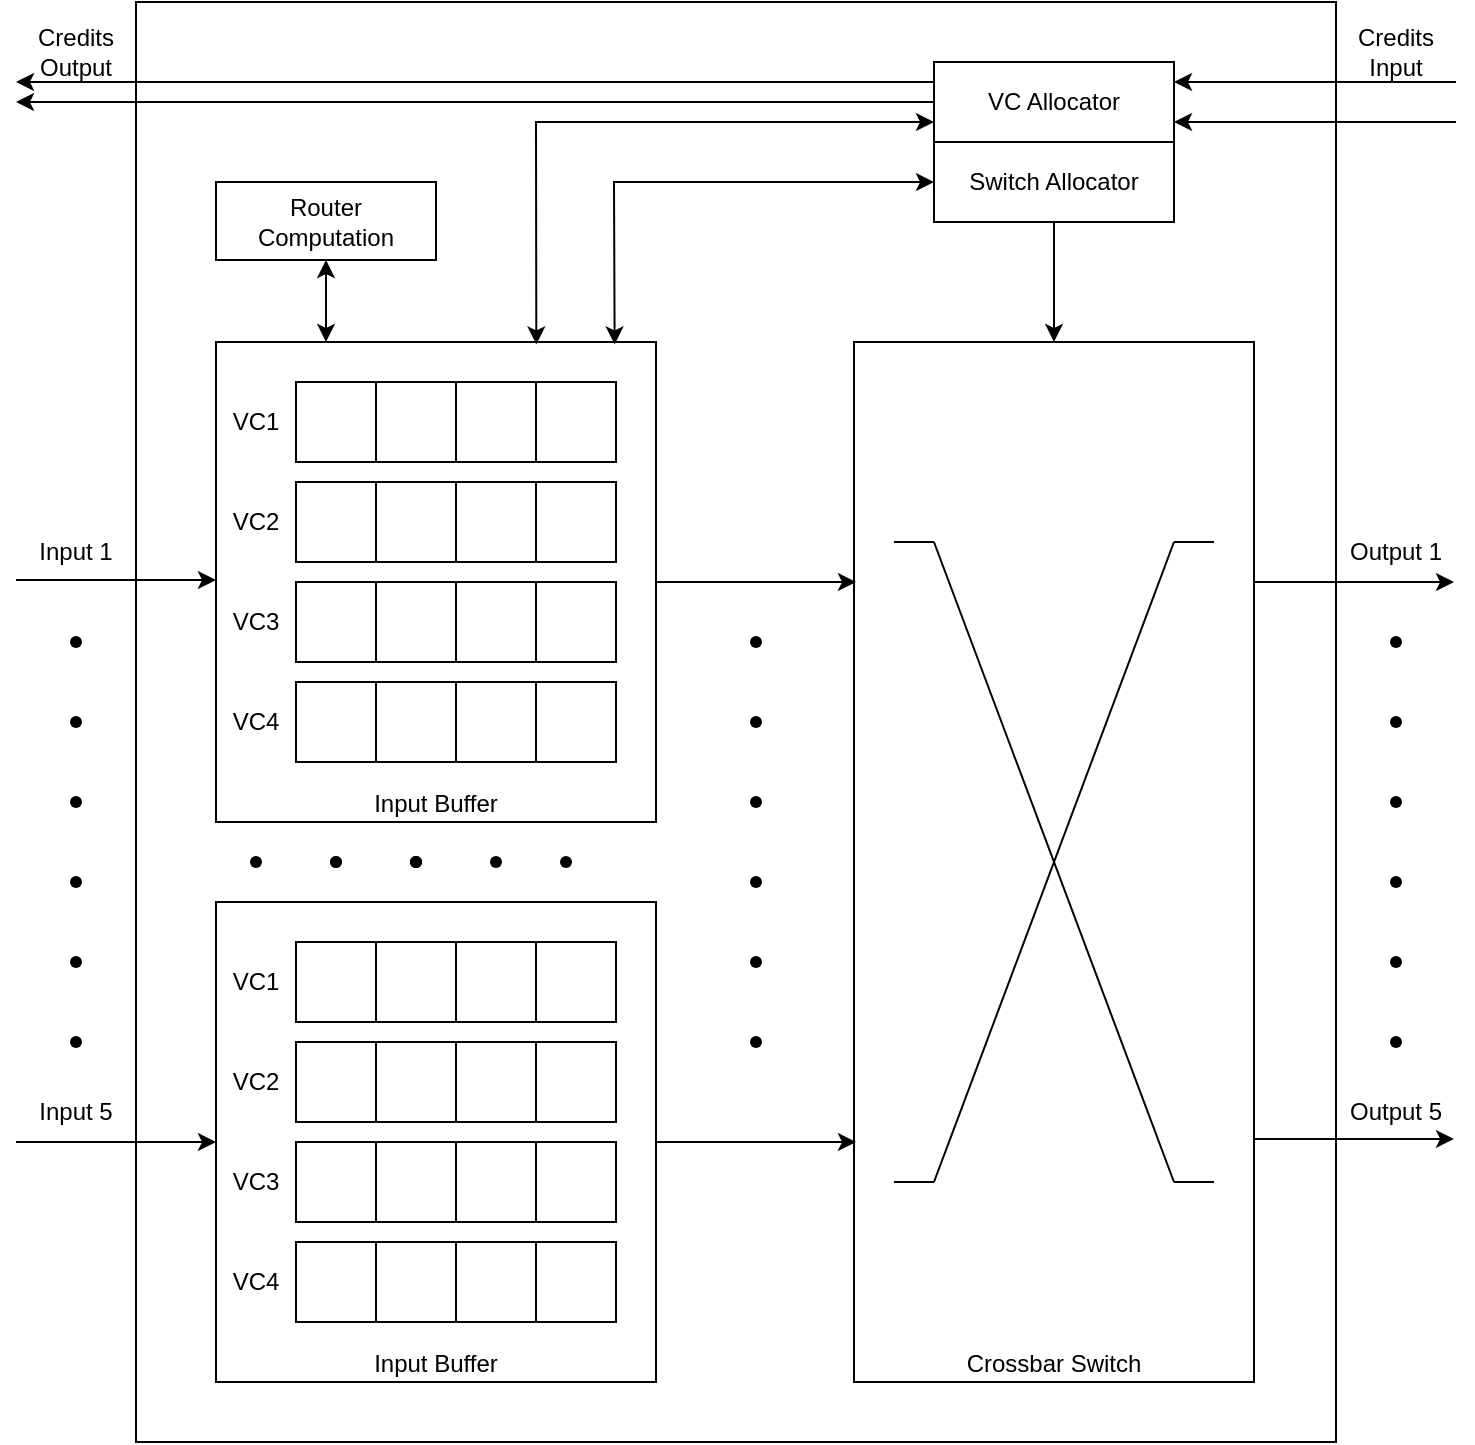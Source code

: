 <mxfile version="24.3.1" type="github">
  <diagram name="Page-1" id="rACyecbDCCsTYDg5sD9J">
    <mxGraphModel dx="1226" dy="824" grid="1" gridSize="10" guides="1" tooltips="1" connect="1" arrows="1" fold="1" page="1" pageScale="1" pageWidth="850" pageHeight="1100" math="0" shadow="0">
      <root>
        <mxCell id="0" />
        <mxCell id="1" parent="0" />
        <mxCell id="15PSuNRzQVREEu0Ag8zK-89" value="" style="rounded=0;whiteSpace=wrap;html=1;" parent="1" vertex="1">
          <mxGeometry x="100" y="40" width="600" height="720" as="geometry" />
        </mxCell>
        <mxCell id="15PSuNRzQVREEu0Ag8zK-31" value="Input Buffer" style="rounded=0;whiteSpace=wrap;html=1;verticalAlign=bottom;" parent="1" vertex="1">
          <mxGeometry x="140" y="210" width="220" height="240" as="geometry" />
        </mxCell>
        <mxCell id="15PSuNRzQVREEu0Ag8zK-1" value="" style="rounded=0;whiteSpace=wrap;html=1;" parent="1" vertex="1">
          <mxGeometry x="180" y="230" width="40" height="40" as="geometry" />
        </mxCell>
        <mxCell id="15PSuNRzQVREEu0Ag8zK-2" value="" style="rounded=0;whiteSpace=wrap;html=1;" parent="1" vertex="1">
          <mxGeometry x="220" y="230" width="40" height="40" as="geometry" />
        </mxCell>
        <mxCell id="15PSuNRzQVREEu0Ag8zK-3" value="" style="rounded=0;whiteSpace=wrap;html=1;" parent="1" vertex="1">
          <mxGeometry x="260" y="230" width="40" height="40" as="geometry" />
        </mxCell>
        <mxCell id="15PSuNRzQVREEu0Ag8zK-4" value="" style="rounded=0;whiteSpace=wrap;html=1;" parent="1" vertex="1">
          <mxGeometry x="300" y="230" width="40" height="40" as="geometry" />
        </mxCell>
        <mxCell id="15PSuNRzQVREEu0Ag8zK-5" value="VC1" style="text;html=1;align=center;verticalAlign=middle;whiteSpace=wrap;rounded=0;" parent="1" vertex="1">
          <mxGeometry x="140" y="230" width="40" height="40" as="geometry" />
        </mxCell>
        <mxCell id="15PSuNRzQVREEu0Ag8zK-6" value="" style="rounded=0;whiteSpace=wrap;html=1;" parent="1" vertex="1">
          <mxGeometry x="180" y="280" width="40" height="40" as="geometry" />
        </mxCell>
        <mxCell id="15PSuNRzQVREEu0Ag8zK-7" value="" style="rounded=0;whiteSpace=wrap;html=1;" parent="1" vertex="1">
          <mxGeometry x="220" y="280" width="40" height="40" as="geometry" />
        </mxCell>
        <mxCell id="15PSuNRzQVREEu0Ag8zK-8" value="" style="rounded=0;whiteSpace=wrap;html=1;" parent="1" vertex="1">
          <mxGeometry x="260" y="280" width="40" height="40" as="geometry" />
        </mxCell>
        <mxCell id="15PSuNRzQVREEu0Ag8zK-9" value="" style="rounded=0;whiteSpace=wrap;html=1;" parent="1" vertex="1">
          <mxGeometry x="300" y="280" width="40" height="40" as="geometry" />
        </mxCell>
        <mxCell id="15PSuNRzQVREEu0Ag8zK-10" value="VC2" style="text;html=1;align=center;verticalAlign=middle;whiteSpace=wrap;rounded=0;" parent="1" vertex="1">
          <mxGeometry x="140" y="280" width="40" height="40" as="geometry" />
        </mxCell>
        <mxCell id="15PSuNRzQVREEu0Ag8zK-21" value="" style="rounded=0;whiteSpace=wrap;html=1;" parent="1" vertex="1">
          <mxGeometry x="180" y="330" width="40" height="40" as="geometry" />
        </mxCell>
        <mxCell id="15PSuNRzQVREEu0Ag8zK-22" value="" style="rounded=0;whiteSpace=wrap;html=1;" parent="1" vertex="1">
          <mxGeometry x="220" y="330" width="40" height="40" as="geometry" />
        </mxCell>
        <mxCell id="15PSuNRzQVREEu0Ag8zK-23" value="" style="rounded=0;whiteSpace=wrap;html=1;" parent="1" vertex="1">
          <mxGeometry x="260" y="330" width="40" height="40" as="geometry" />
        </mxCell>
        <mxCell id="15PSuNRzQVREEu0Ag8zK-24" value="" style="rounded=0;whiteSpace=wrap;html=1;" parent="1" vertex="1">
          <mxGeometry x="300" y="330" width="40" height="40" as="geometry" />
        </mxCell>
        <mxCell id="15PSuNRzQVREEu0Ag8zK-25" value="VC3" style="text;html=1;align=center;verticalAlign=middle;whiteSpace=wrap;rounded=0;" parent="1" vertex="1">
          <mxGeometry x="140" y="330" width="40" height="40" as="geometry" />
        </mxCell>
        <mxCell id="15PSuNRzQVREEu0Ag8zK-26" value="" style="rounded=0;whiteSpace=wrap;html=1;" parent="1" vertex="1">
          <mxGeometry x="180" y="380" width="40" height="40" as="geometry" />
        </mxCell>
        <mxCell id="15PSuNRzQVREEu0Ag8zK-27" value="" style="rounded=0;whiteSpace=wrap;html=1;" parent="1" vertex="1">
          <mxGeometry x="220" y="380" width="40" height="40" as="geometry" />
        </mxCell>
        <mxCell id="15PSuNRzQVREEu0Ag8zK-28" value="" style="rounded=0;whiteSpace=wrap;html=1;" parent="1" vertex="1">
          <mxGeometry x="260" y="380" width="40" height="40" as="geometry" />
        </mxCell>
        <mxCell id="15PSuNRzQVREEu0Ag8zK-29" value="" style="rounded=0;whiteSpace=wrap;html=1;" parent="1" vertex="1">
          <mxGeometry x="300" y="380" width="40" height="40" as="geometry" />
        </mxCell>
        <mxCell id="15PSuNRzQVREEu0Ag8zK-30" value="&lt;div&gt;VC4&lt;/div&gt;" style="text;html=1;align=center;verticalAlign=middle;whiteSpace=wrap;rounded=0;" parent="1" vertex="1">
          <mxGeometry x="140" y="380" width="40" height="40" as="geometry" />
        </mxCell>
        <mxCell id="15PSuNRzQVREEu0Ag8zK-33" value="Input Buffer" style="rounded=0;whiteSpace=wrap;html=1;verticalAlign=bottom;" parent="1" vertex="1">
          <mxGeometry x="140" y="490" width="220" height="240" as="geometry" />
        </mxCell>
        <mxCell id="15PSuNRzQVREEu0Ag8zK-34" value="" style="rounded=0;whiteSpace=wrap;html=1;" parent="1" vertex="1">
          <mxGeometry x="180" y="510" width="40" height="40" as="geometry" />
        </mxCell>
        <mxCell id="15PSuNRzQVREEu0Ag8zK-35" value="" style="rounded=0;whiteSpace=wrap;html=1;" parent="1" vertex="1">
          <mxGeometry x="220" y="510" width="40" height="40" as="geometry" />
        </mxCell>
        <mxCell id="15PSuNRzQVREEu0Ag8zK-36" value="" style="rounded=0;whiteSpace=wrap;html=1;" parent="1" vertex="1">
          <mxGeometry x="260" y="510" width="40" height="40" as="geometry" />
        </mxCell>
        <mxCell id="15PSuNRzQVREEu0Ag8zK-37" value="" style="rounded=0;whiteSpace=wrap;html=1;" parent="1" vertex="1">
          <mxGeometry x="300" y="510" width="40" height="40" as="geometry" />
        </mxCell>
        <mxCell id="15PSuNRzQVREEu0Ag8zK-38" value="VC1" style="text;html=1;align=center;verticalAlign=middle;whiteSpace=wrap;rounded=0;" parent="1" vertex="1">
          <mxGeometry x="140" y="510" width="40" height="40" as="geometry" />
        </mxCell>
        <mxCell id="15PSuNRzQVREEu0Ag8zK-39" value="" style="rounded=0;whiteSpace=wrap;html=1;" parent="1" vertex="1">
          <mxGeometry x="180" y="560" width="40" height="40" as="geometry" />
        </mxCell>
        <mxCell id="15PSuNRzQVREEu0Ag8zK-40" value="" style="rounded=0;whiteSpace=wrap;html=1;" parent="1" vertex="1">
          <mxGeometry x="220" y="560" width="40" height="40" as="geometry" />
        </mxCell>
        <mxCell id="15PSuNRzQVREEu0Ag8zK-41" value="" style="rounded=0;whiteSpace=wrap;html=1;" parent="1" vertex="1">
          <mxGeometry x="260" y="560" width="40" height="40" as="geometry" />
        </mxCell>
        <mxCell id="15PSuNRzQVREEu0Ag8zK-42" value="" style="rounded=0;whiteSpace=wrap;html=1;" parent="1" vertex="1">
          <mxGeometry x="300" y="560" width="40" height="40" as="geometry" />
        </mxCell>
        <mxCell id="15PSuNRzQVREEu0Ag8zK-43" value="VC2" style="text;html=1;align=center;verticalAlign=middle;whiteSpace=wrap;rounded=0;" parent="1" vertex="1">
          <mxGeometry x="140" y="560" width="40" height="40" as="geometry" />
        </mxCell>
        <mxCell id="15PSuNRzQVREEu0Ag8zK-44" value="" style="rounded=0;whiteSpace=wrap;html=1;" parent="1" vertex="1">
          <mxGeometry x="180" y="610" width="40" height="40" as="geometry" />
        </mxCell>
        <mxCell id="15PSuNRzQVREEu0Ag8zK-45" value="" style="rounded=0;whiteSpace=wrap;html=1;" parent="1" vertex="1">
          <mxGeometry x="220" y="610" width="40" height="40" as="geometry" />
        </mxCell>
        <mxCell id="15PSuNRzQVREEu0Ag8zK-46" value="" style="rounded=0;whiteSpace=wrap;html=1;" parent="1" vertex="1">
          <mxGeometry x="260" y="610" width="40" height="40" as="geometry" />
        </mxCell>
        <mxCell id="15PSuNRzQVREEu0Ag8zK-47" value="" style="rounded=0;whiteSpace=wrap;html=1;" parent="1" vertex="1">
          <mxGeometry x="300" y="610" width="40" height="40" as="geometry" />
        </mxCell>
        <mxCell id="15PSuNRzQVREEu0Ag8zK-48" value="VC3" style="text;html=1;align=center;verticalAlign=middle;whiteSpace=wrap;rounded=0;" parent="1" vertex="1">
          <mxGeometry x="140" y="610" width="40" height="40" as="geometry" />
        </mxCell>
        <mxCell id="15PSuNRzQVREEu0Ag8zK-49" value="" style="rounded=0;whiteSpace=wrap;html=1;" parent="1" vertex="1">
          <mxGeometry x="180" y="660" width="40" height="40" as="geometry" />
        </mxCell>
        <mxCell id="15PSuNRzQVREEu0Ag8zK-50" value="" style="rounded=0;whiteSpace=wrap;html=1;" parent="1" vertex="1">
          <mxGeometry x="220" y="660" width="40" height="40" as="geometry" />
        </mxCell>
        <mxCell id="15PSuNRzQVREEu0Ag8zK-51" value="" style="rounded=0;whiteSpace=wrap;html=1;" parent="1" vertex="1">
          <mxGeometry x="260" y="660" width="40" height="40" as="geometry" />
        </mxCell>
        <mxCell id="15PSuNRzQVREEu0Ag8zK-52" value="" style="rounded=0;whiteSpace=wrap;html=1;" parent="1" vertex="1">
          <mxGeometry x="300" y="660" width="40" height="40" as="geometry" />
        </mxCell>
        <mxCell id="15PSuNRzQVREEu0Ag8zK-53" value="&lt;div&gt;VC4&lt;/div&gt;" style="text;html=1;align=center;verticalAlign=middle;whiteSpace=wrap;rounded=0;" parent="1" vertex="1">
          <mxGeometry x="140" y="660" width="40" height="40" as="geometry" />
        </mxCell>
        <mxCell id="15PSuNRzQVREEu0Ag8zK-54" value="" style="shape=waypoint;sketch=0;fillStyle=solid;size=6;pointerEvents=1;points=[];fillColor=none;resizable=0;rotatable=0;perimeter=centerPerimeter;snapToPoint=1;" parent="1" vertex="1">
          <mxGeometry x="150" y="460" width="20" height="20" as="geometry" />
        </mxCell>
        <mxCell id="15PSuNRzQVREEu0Ag8zK-55" value="" style="shape=waypoint;sketch=0;fillStyle=solid;size=6;pointerEvents=1;points=[];fillColor=none;resizable=0;rotatable=0;perimeter=centerPerimeter;snapToPoint=1;" parent="1" vertex="1">
          <mxGeometry x="230" y="460" width="20" height="20" as="geometry" />
        </mxCell>
        <mxCell id="15PSuNRzQVREEu0Ag8zK-56" value="" style="shape=waypoint;sketch=0;fillStyle=solid;size=6;pointerEvents=1;points=[];fillColor=none;resizable=0;rotatable=0;perimeter=centerPerimeter;snapToPoint=1;" parent="1" vertex="1">
          <mxGeometry x="190" y="460" width="20" height="20" as="geometry" />
        </mxCell>
        <mxCell id="15PSuNRzQVREEu0Ag8zK-57" value="" style="shape=waypoint;sketch=0;fillStyle=solid;size=6;pointerEvents=1;points=[];fillColor=none;resizable=0;rotatable=0;perimeter=centerPerimeter;snapToPoint=1;" parent="1" vertex="1">
          <mxGeometry x="190" y="460" width="20" height="20" as="geometry" />
        </mxCell>
        <mxCell id="15PSuNRzQVREEu0Ag8zK-58" value="" style="shape=waypoint;sketch=0;fillStyle=solid;size=6;pointerEvents=1;points=[];fillColor=none;resizable=0;rotatable=0;perimeter=centerPerimeter;snapToPoint=1;" parent="1" vertex="1">
          <mxGeometry x="230" y="460" width="20" height="20" as="geometry" />
        </mxCell>
        <mxCell id="15PSuNRzQVREEu0Ag8zK-59" value="" style="shape=waypoint;sketch=0;fillStyle=solid;size=6;pointerEvents=1;points=[];fillColor=none;resizable=0;rotatable=0;perimeter=centerPerimeter;snapToPoint=1;" parent="1" vertex="1">
          <mxGeometry x="230" y="460" width="20" height="20" as="geometry" />
        </mxCell>
        <mxCell id="15PSuNRzQVREEu0Ag8zK-60" value="" style="shape=waypoint;sketch=0;fillStyle=solid;size=6;pointerEvents=1;points=[];fillColor=none;resizable=0;rotatable=0;perimeter=centerPerimeter;snapToPoint=1;" parent="1" vertex="1">
          <mxGeometry x="270" y="460" width="20" height="20" as="geometry" />
        </mxCell>
        <mxCell id="15PSuNRzQVREEu0Ag8zK-61" value="" style="shape=waypoint;sketch=0;fillStyle=solid;size=6;pointerEvents=1;points=[];fillColor=none;resizable=0;rotatable=0;perimeter=centerPerimeter;snapToPoint=1;" parent="1" vertex="1">
          <mxGeometry x="305" y="460" width="20" height="20" as="geometry" />
        </mxCell>
        <mxCell id="15PSuNRzQVREEu0Ag8zK-63" value="&lt;div&gt;Router&lt;/div&gt;&lt;div&gt;Computation&lt;/div&gt;" style="rounded=0;whiteSpace=wrap;html=1;" parent="1" vertex="1">
          <mxGeometry x="140" y="130" width="110" height="39" as="geometry" />
        </mxCell>
        <mxCell id="15PSuNRzQVREEu0Ag8zK-64" value="" style="endArrow=classic;startArrow=classic;html=1;rounded=0;entryX=0.5;entryY=1;entryDx=0;entryDy=0;exitX=0.25;exitY=0;exitDx=0;exitDy=0;" parent="1" source="15PSuNRzQVREEu0Ag8zK-31" target="15PSuNRzQVREEu0Ag8zK-63" edge="1">
          <mxGeometry width="50" height="50" relative="1" as="geometry">
            <mxPoint x="10" y="200" as="sourcePoint" />
            <mxPoint x="60" y="150" as="targetPoint" />
          </mxGeometry>
        </mxCell>
        <mxCell id="15PSuNRzQVREEu0Ag8zK-65" value="VC Allocator" style="rounded=0;whiteSpace=wrap;html=1;" parent="1" vertex="1">
          <mxGeometry x="499" y="70" width="120" height="40" as="geometry" />
        </mxCell>
        <mxCell id="15PSuNRzQVREEu0Ag8zK-66" value="Switch Allocator" style="rounded=0;whiteSpace=wrap;html=1;" parent="1" vertex="1">
          <mxGeometry x="499" y="110" width="120" height="40" as="geometry" />
        </mxCell>
        <mxCell id="15PSuNRzQVREEu0Ag8zK-67" value="Crossbar Switch" style="rounded=0;whiteSpace=wrap;html=1;verticalAlign=bottom;" parent="1" vertex="1">
          <mxGeometry x="459" y="210" width="200" height="520" as="geometry" />
        </mxCell>
        <mxCell id="15PSuNRzQVREEu0Ag8zK-75" value="" style="group" parent="1" vertex="1" connectable="0">
          <mxGeometry x="479" y="310" width="160" height="320" as="geometry" />
        </mxCell>
        <mxCell id="15PSuNRzQVREEu0Ag8zK-69" value="" style="endArrow=none;html=1;rounded=0;" parent="15PSuNRzQVREEu0Ag8zK-75" edge="1">
          <mxGeometry width="50" height="50" relative="1" as="geometry">
            <mxPoint x="20" y="320" as="sourcePoint" />
            <mxPoint x="140" as="targetPoint" />
          </mxGeometry>
        </mxCell>
        <mxCell id="15PSuNRzQVREEu0Ag8zK-70" value="" style="endArrow=none;html=1;rounded=0;" parent="15PSuNRzQVREEu0Ag8zK-75" edge="1">
          <mxGeometry width="50" height="50" relative="1" as="geometry">
            <mxPoint x="140" y="320" as="sourcePoint" />
            <mxPoint x="20" as="targetPoint" />
          </mxGeometry>
        </mxCell>
        <mxCell id="15PSuNRzQVREEu0Ag8zK-71" value="" style="endArrow=none;html=1;rounded=0;" parent="15PSuNRzQVREEu0Ag8zK-75" edge="1">
          <mxGeometry width="50" height="50" relative="1" as="geometry">
            <mxPoint as="sourcePoint" />
            <mxPoint x="20" as="targetPoint" />
          </mxGeometry>
        </mxCell>
        <mxCell id="15PSuNRzQVREEu0Ag8zK-72" value="" style="endArrow=none;html=1;rounded=0;" parent="15PSuNRzQVREEu0Ag8zK-75" edge="1">
          <mxGeometry width="50" height="50" relative="1" as="geometry">
            <mxPoint x="140" y="320" as="sourcePoint" />
            <mxPoint x="160" y="320" as="targetPoint" />
          </mxGeometry>
        </mxCell>
        <mxCell id="15PSuNRzQVREEu0Ag8zK-73" value="" style="endArrow=none;html=1;rounded=0;" parent="15PSuNRzQVREEu0Ag8zK-75" edge="1">
          <mxGeometry width="50" height="50" relative="1" as="geometry">
            <mxPoint y="320" as="sourcePoint" />
            <mxPoint x="20" y="320" as="targetPoint" />
          </mxGeometry>
        </mxCell>
        <mxCell id="15PSuNRzQVREEu0Ag8zK-74" value="" style="endArrow=none;html=1;rounded=0;" parent="15PSuNRzQVREEu0Ag8zK-75" edge="1">
          <mxGeometry width="50" height="50" relative="1" as="geometry">
            <mxPoint x="140" as="sourcePoint" />
            <mxPoint x="160" as="targetPoint" />
          </mxGeometry>
        </mxCell>
        <mxCell id="15PSuNRzQVREEu0Ag8zK-76" value="" style="endArrow=classic;html=1;rounded=0;exitX=1;exitY=0.5;exitDx=0;exitDy=0;" parent="1" source="15PSuNRzQVREEu0Ag8zK-31" edge="1">
          <mxGeometry width="50" height="50" relative="1" as="geometry">
            <mxPoint x="820" y="330" as="sourcePoint" />
            <mxPoint x="460" y="330" as="targetPoint" />
            <Array as="points">
              <mxPoint x="400" y="330" />
            </Array>
          </mxGeometry>
        </mxCell>
        <mxCell id="15PSuNRzQVREEu0Ag8zK-77" value="" style="endArrow=classic;html=1;rounded=0;exitX=1;exitY=0.5;exitDx=0;exitDy=0;" parent="1" edge="1">
          <mxGeometry width="50" height="50" relative="1" as="geometry">
            <mxPoint x="360" y="610" as="sourcePoint" />
            <mxPoint x="460" y="610" as="targetPoint" />
          </mxGeometry>
        </mxCell>
        <mxCell id="15PSuNRzQVREEu0Ag8zK-78" value="" style="endArrow=classic;html=1;rounded=0;" parent="1" edge="1">
          <mxGeometry width="50" height="50" relative="1" as="geometry">
            <mxPoint x="40" y="329" as="sourcePoint" />
            <mxPoint x="140" y="329" as="targetPoint" />
            <Array as="points">
              <mxPoint x="80" y="329" />
            </Array>
          </mxGeometry>
        </mxCell>
        <mxCell id="15PSuNRzQVREEu0Ag8zK-79" value="" style="endArrow=classic;html=1;rounded=0;exitX=1;exitY=0.5;exitDx=0;exitDy=0;" parent="1" edge="1">
          <mxGeometry width="50" height="50" relative="1" as="geometry">
            <mxPoint x="659" y="608.46" as="sourcePoint" />
            <mxPoint x="759" y="608.46" as="targetPoint" />
          </mxGeometry>
        </mxCell>
        <mxCell id="15PSuNRzQVREEu0Ag8zK-80" value="" style="endArrow=classic;html=1;rounded=0;exitX=1;exitY=0.5;exitDx=0;exitDy=0;" parent="1" edge="1">
          <mxGeometry width="50" height="50" relative="1" as="geometry">
            <mxPoint x="40" y="610" as="sourcePoint" />
            <mxPoint x="140" y="610" as="targetPoint" />
            <Array as="points">
              <mxPoint x="80" y="610" />
            </Array>
          </mxGeometry>
        </mxCell>
        <mxCell id="15PSuNRzQVREEu0Ag8zK-81" value="" style="endArrow=classic;html=1;rounded=0;exitX=1;exitY=0.5;exitDx=0;exitDy=0;" parent="1" edge="1">
          <mxGeometry width="50" height="50" relative="1" as="geometry">
            <mxPoint x="659" y="330.0" as="sourcePoint" />
            <mxPoint x="759" y="330.0" as="targetPoint" />
          </mxGeometry>
        </mxCell>
        <mxCell id="15PSuNRzQVREEu0Ag8zK-82" value="" style="endArrow=classic;html=1;rounded=0;exitX=0.5;exitY=1;exitDx=0;exitDy=0;entryX=0.5;entryY=0;entryDx=0;entryDy=0;" parent="1" source="15PSuNRzQVREEu0Ag8zK-66" target="15PSuNRzQVREEu0Ag8zK-67" edge="1">
          <mxGeometry width="50" height="50" relative="1" as="geometry">
            <mxPoint x="830" y="200" as="sourcePoint" />
            <mxPoint x="880" y="150" as="targetPoint" />
          </mxGeometry>
        </mxCell>
        <mxCell id="15PSuNRzQVREEu0Ag8zK-83" value="" style="endArrow=classic;startArrow=classic;html=1;rounded=0;entryX=0;entryY=0.5;entryDx=0;entryDy=0;exitX=0.906;exitY=0.005;exitDx=0;exitDy=0;exitPerimeter=0;" parent="1" source="15PSuNRzQVREEu0Ag8zK-31" target="15PSuNRzQVREEu0Ag8zK-66" edge="1">
          <mxGeometry width="50" height="50" relative="1" as="geometry">
            <mxPoint x="330" y="210" as="sourcePoint" />
            <mxPoint x="380" y="160" as="targetPoint" />
            <Array as="points">
              <mxPoint x="339" y="130" />
            </Array>
          </mxGeometry>
        </mxCell>
        <mxCell id="15PSuNRzQVREEu0Ag8zK-84" value="" style="endArrow=classic;startArrow=classic;html=1;rounded=0;exitX=0.728;exitY=0.005;exitDx=0;exitDy=0;entryX=0;entryY=0.75;entryDx=0;entryDy=0;exitPerimeter=0;" parent="1" source="15PSuNRzQVREEu0Ag8zK-31" target="15PSuNRzQVREEu0Ag8zK-65" edge="1">
          <mxGeometry width="50" height="50" relative="1" as="geometry">
            <mxPoint x="320" y="100" as="sourcePoint" />
            <mxPoint x="370" y="50" as="targetPoint" />
            <Array as="points">
              <mxPoint x="300" y="100" />
            </Array>
          </mxGeometry>
        </mxCell>
        <mxCell id="15PSuNRzQVREEu0Ag8zK-85" value="" style="endArrow=classic;html=1;rounded=0;exitX=0;exitY=0.5;exitDx=0;exitDy=0;" parent="1" source="15PSuNRzQVREEu0Ag8zK-65" edge="1">
          <mxGeometry width="50" height="50" relative="1" as="geometry">
            <mxPoint x="-50" y="100" as="sourcePoint" />
            <mxPoint x="40" y="90" as="targetPoint" />
          </mxGeometry>
        </mxCell>
        <mxCell id="15PSuNRzQVREEu0Ag8zK-86" value="" style="endArrow=classic;html=1;rounded=0;exitX=0;exitY=0.5;exitDx=0;exitDy=0;" parent="1" edge="1">
          <mxGeometry width="50" height="50" relative="1" as="geometry">
            <mxPoint x="499" y="80" as="sourcePoint" />
            <mxPoint x="40" y="80" as="targetPoint" />
          </mxGeometry>
        </mxCell>
        <mxCell id="15PSuNRzQVREEu0Ag8zK-87" value="" style="endArrow=classic;html=1;rounded=0;entryX=1;entryY=0.25;entryDx=0;entryDy=0;" parent="1" target="15PSuNRzQVREEu0Ag8zK-65" edge="1">
          <mxGeometry width="50" height="50" relative="1" as="geometry">
            <mxPoint x="760" y="80" as="sourcePoint" />
            <mxPoint x="850" y="70" as="targetPoint" />
          </mxGeometry>
        </mxCell>
        <mxCell id="15PSuNRzQVREEu0Ag8zK-88" value="" style="endArrow=classic;html=1;rounded=0;entryX=1;entryY=0.25;entryDx=0;entryDy=0;" parent="1" edge="1">
          <mxGeometry width="50" height="50" relative="1" as="geometry">
            <mxPoint x="760" y="100" as="sourcePoint" />
            <mxPoint x="619" y="100" as="targetPoint" />
          </mxGeometry>
        </mxCell>
        <mxCell id="15PSuNRzQVREEu0Ag8zK-90" value="Credits Input" style="text;html=1;align=center;verticalAlign=middle;whiteSpace=wrap;rounded=0;" parent="1" vertex="1">
          <mxGeometry x="700" y="50" width="60" height="30" as="geometry" />
        </mxCell>
        <mxCell id="15PSuNRzQVREEu0Ag8zK-91" value="Output 1" style="text;html=1;align=center;verticalAlign=middle;whiteSpace=wrap;rounded=0;" parent="1" vertex="1">
          <mxGeometry x="700" y="300" width="60" height="30" as="geometry" />
        </mxCell>
        <mxCell id="15PSuNRzQVREEu0Ag8zK-92" value="Output 5" style="text;html=1;align=center;verticalAlign=middle;whiteSpace=wrap;rounded=0;" parent="1" vertex="1">
          <mxGeometry x="700" y="580" width="60" height="30" as="geometry" />
        </mxCell>
        <mxCell id="15PSuNRzQVREEu0Ag8zK-93" value="" style="shape=waypoint;sketch=0;fillStyle=solid;size=6;pointerEvents=1;points=[];fillColor=none;resizable=0;rotatable=0;perimeter=centerPerimeter;snapToPoint=1;" parent="1" vertex="1">
          <mxGeometry x="720" y="350" width="20" height="20" as="geometry" />
        </mxCell>
        <mxCell id="15PSuNRzQVREEu0Ag8zK-94" value="" style="shape=waypoint;sketch=0;fillStyle=solid;size=6;pointerEvents=1;points=[];fillColor=none;resizable=0;rotatable=0;perimeter=centerPerimeter;snapToPoint=1;" parent="1" vertex="1">
          <mxGeometry x="720" y="390" width="20" height="20" as="geometry" />
        </mxCell>
        <mxCell id="15PSuNRzQVREEu0Ag8zK-95" value="" style="shape=waypoint;sketch=0;fillStyle=solid;size=6;pointerEvents=1;points=[];fillColor=none;resizable=0;rotatable=0;perimeter=centerPerimeter;snapToPoint=1;" parent="1" vertex="1">
          <mxGeometry x="720" y="430" width="20" height="20" as="geometry" />
        </mxCell>
        <mxCell id="15PSuNRzQVREEu0Ag8zK-96" value="" style="shape=waypoint;sketch=0;fillStyle=solid;size=6;pointerEvents=1;points=[];fillColor=none;resizable=0;rotatable=0;perimeter=centerPerimeter;snapToPoint=1;" parent="1" vertex="1">
          <mxGeometry x="720" y="470" width="20" height="20" as="geometry" />
        </mxCell>
        <mxCell id="15PSuNRzQVREEu0Ag8zK-97" value="" style="shape=waypoint;sketch=0;fillStyle=solid;size=6;pointerEvents=1;points=[];fillColor=none;resizable=0;rotatable=0;perimeter=centerPerimeter;snapToPoint=1;" parent="1" vertex="1">
          <mxGeometry x="720" y="510" width="20" height="20" as="geometry" />
        </mxCell>
        <mxCell id="15PSuNRzQVREEu0Ag8zK-98" value="" style="shape=waypoint;sketch=0;fillStyle=solid;size=6;pointerEvents=1;points=[];fillColor=none;resizable=0;rotatable=0;perimeter=centerPerimeter;snapToPoint=1;" parent="1" vertex="1">
          <mxGeometry x="720" y="550" width="20" height="20" as="geometry" />
        </mxCell>
        <mxCell id="15PSuNRzQVREEu0Ag8zK-99" value="" style="shape=waypoint;sketch=0;fillStyle=solid;size=6;pointerEvents=1;points=[];fillColor=none;resizable=0;rotatable=0;perimeter=centerPerimeter;snapToPoint=1;" parent="1" vertex="1">
          <mxGeometry x="60" y="350" width="20" height="20" as="geometry" />
        </mxCell>
        <mxCell id="15PSuNRzQVREEu0Ag8zK-100" value="" style="shape=waypoint;sketch=0;fillStyle=solid;size=6;pointerEvents=1;points=[];fillColor=none;resizable=0;rotatable=0;perimeter=centerPerimeter;snapToPoint=1;" parent="1" vertex="1">
          <mxGeometry x="60" y="390" width="20" height="20" as="geometry" />
        </mxCell>
        <mxCell id="15PSuNRzQVREEu0Ag8zK-101" value="" style="shape=waypoint;sketch=0;fillStyle=solid;size=6;pointerEvents=1;points=[];fillColor=none;resizable=0;rotatable=0;perimeter=centerPerimeter;snapToPoint=1;" parent="1" vertex="1">
          <mxGeometry x="60" y="430" width="20" height="20" as="geometry" />
        </mxCell>
        <mxCell id="15PSuNRzQVREEu0Ag8zK-102" value="" style="shape=waypoint;sketch=0;fillStyle=solid;size=6;pointerEvents=1;points=[];fillColor=none;resizable=0;rotatable=0;perimeter=centerPerimeter;snapToPoint=1;" parent="1" vertex="1">
          <mxGeometry x="60" y="510" width="20" height="20" as="geometry" />
        </mxCell>
        <mxCell id="15PSuNRzQVREEu0Ag8zK-103" value="" style="shape=waypoint;sketch=0;fillStyle=solid;size=6;pointerEvents=1;points=[];fillColor=none;resizable=0;rotatable=0;perimeter=centerPerimeter;snapToPoint=1;" parent="1" vertex="1">
          <mxGeometry x="60" y="550" width="20" height="20" as="geometry" />
        </mxCell>
        <mxCell id="15PSuNRzQVREEu0Ag8zK-104" value="" style="shape=waypoint;sketch=0;fillStyle=solid;size=6;pointerEvents=1;points=[];fillColor=none;resizable=0;rotatable=0;perimeter=centerPerimeter;snapToPoint=1;" parent="1" vertex="1">
          <mxGeometry x="60" y="470" width="20" height="20" as="geometry" />
        </mxCell>
        <mxCell id="15PSuNRzQVREEu0Ag8zK-105" value="Input 1" style="text;html=1;align=center;verticalAlign=middle;whiteSpace=wrap;rounded=0;" parent="1" vertex="1">
          <mxGeometry x="40" y="300" width="60" height="30" as="geometry" />
        </mxCell>
        <mxCell id="15PSuNRzQVREEu0Ag8zK-106" value="Input 5" style="text;html=1;align=center;verticalAlign=middle;whiteSpace=wrap;rounded=0;" parent="1" vertex="1">
          <mxGeometry x="40" y="580" width="60" height="30" as="geometry" />
        </mxCell>
        <mxCell id="15PSuNRzQVREEu0Ag8zK-107" value="Credits Output" style="text;html=1;align=center;verticalAlign=middle;whiteSpace=wrap;rounded=0;" parent="1" vertex="1">
          <mxGeometry x="40" y="50" width="60" height="30" as="geometry" />
        </mxCell>
        <mxCell id="LqC_wLi7MVRk5jKTNnY0-1" value="" style="shape=waypoint;sketch=0;fillStyle=solid;size=6;pointerEvents=1;points=[];fillColor=none;resizable=0;rotatable=0;perimeter=centerPerimeter;snapToPoint=1;" vertex="1" parent="1">
          <mxGeometry x="400" y="350" width="20" height="20" as="geometry" />
        </mxCell>
        <mxCell id="LqC_wLi7MVRk5jKTNnY0-2" value="" style="shape=waypoint;sketch=0;fillStyle=solid;size=6;pointerEvents=1;points=[];fillColor=none;resizable=0;rotatable=0;perimeter=centerPerimeter;snapToPoint=1;" vertex="1" parent="1">
          <mxGeometry x="400" y="390" width="20" height="20" as="geometry" />
        </mxCell>
        <mxCell id="LqC_wLi7MVRk5jKTNnY0-3" value="" style="shape=waypoint;sketch=0;fillStyle=solid;size=6;pointerEvents=1;points=[];fillColor=none;resizable=0;rotatable=0;perimeter=centerPerimeter;snapToPoint=1;" vertex="1" parent="1">
          <mxGeometry x="400" y="430" width="20" height="20" as="geometry" />
        </mxCell>
        <mxCell id="LqC_wLi7MVRk5jKTNnY0-4" value="" style="shape=waypoint;sketch=0;fillStyle=solid;size=6;pointerEvents=1;points=[];fillColor=none;resizable=0;rotatable=0;perimeter=centerPerimeter;snapToPoint=1;" vertex="1" parent="1">
          <mxGeometry x="400" y="470" width="20" height="20" as="geometry" />
        </mxCell>
        <mxCell id="LqC_wLi7MVRk5jKTNnY0-5" value="" style="shape=waypoint;sketch=0;fillStyle=solid;size=6;pointerEvents=1;points=[];fillColor=none;resizable=0;rotatable=0;perimeter=centerPerimeter;snapToPoint=1;" vertex="1" parent="1">
          <mxGeometry x="400" y="510" width="20" height="20" as="geometry" />
        </mxCell>
        <mxCell id="LqC_wLi7MVRk5jKTNnY0-6" value="" style="shape=waypoint;sketch=0;fillStyle=solid;size=6;pointerEvents=1;points=[];fillColor=none;resizable=0;rotatable=0;perimeter=centerPerimeter;snapToPoint=1;" vertex="1" parent="1">
          <mxGeometry x="400" y="550" width="20" height="20" as="geometry" />
        </mxCell>
      </root>
    </mxGraphModel>
  </diagram>
</mxfile>
